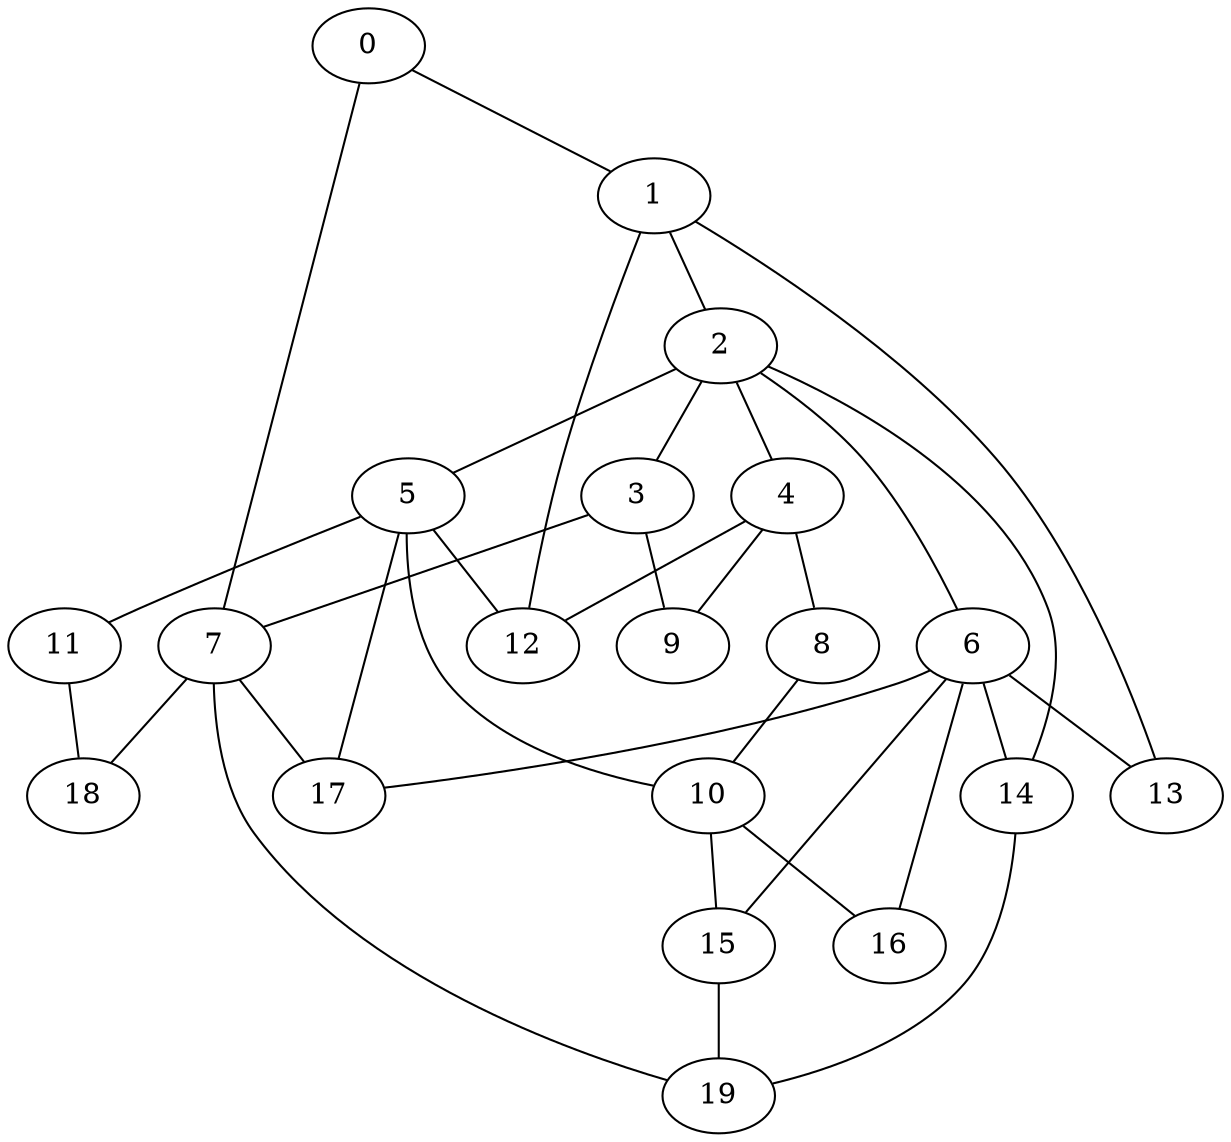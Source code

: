 graph graphname {0--1
0--7
1--2
1--12
1--13
2--3
2--4
2--5
2--6
2--14
3--7
3--9
4--8
4--9
4--12
5--10
5--11
5--12
5--17
6--13
6--14
6--15
6--16
6--17
7--17
7--18
7--19
8--10
10--15
10--16
11--18
14--19
15--19
}